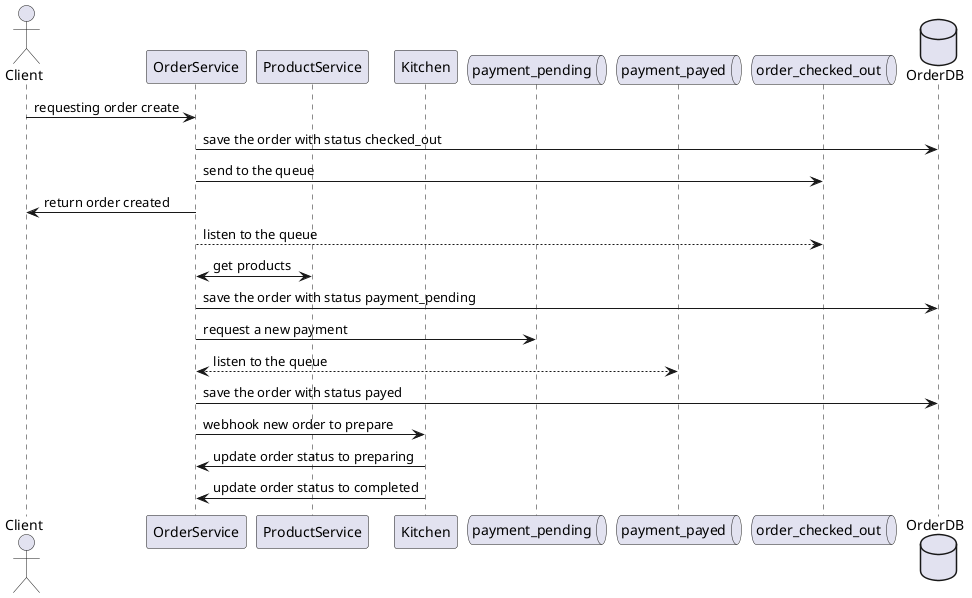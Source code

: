 @startuml

actor           Client              as client
participant     OrderService        as ordersvc
participant     ProductService      as productsvc
participant     Kitchen             as kitchen
queue           payment_pending     as paymentpending
queue           payment_payed       as paymentpayed
queue           order_checked_out   as orderchecked
database        OrderDB             as orderDB


client -> ordersvc : requesting order create
ordersvc -> orderDB : save the order with status checked_out
ordersvc -> orderchecked : send to the queue
ordersvc -> client : return order created
ordersvc --> orderchecked : listen to the queue
ordersvc <-> productsvc : get products
ordersvc -> orderDB : save the order with status payment_pending
ordersvc -> paymentpending : request a new payment
ordersvc <--> paymentpayed : listen to the queue
ordersvc -> orderDB : save the order with status payed
ordersvc -> kitchen : webhook new order to prepare
kitchen -> ordersvc : update order status to preparing
kitchen -> ordersvc : update order status to completed

@enduml